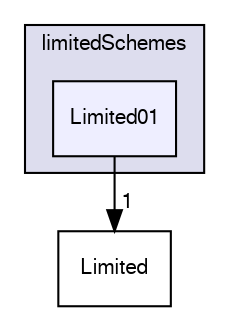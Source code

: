 digraph "src/finiteVolume/interpolation/surfaceInterpolation/limitedSchemes/Limited01" {
  bgcolor=transparent;
  compound=true
  node [ fontsize="10", fontname="FreeSans"];
  edge [ labelfontsize="10", labelfontname="FreeSans"];
  subgraph clusterdir_3b094e1ce2b3f641da0071aec2c4e694 {
    graph [ bgcolor="#ddddee", pencolor="black", label="limitedSchemes" fontname="FreeSans", fontsize="10", URL="dir_3b094e1ce2b3f641da0071aec2c4e694.html"]
  dir_abf702b5ae803b4aa70706d427b0cd55 [shape=box, label="Limited01", style="filled", fillcolor="#eeeeff", pencolor="black", URL="dir_abf702b5ae803b4aa70706d427b0cd55.html"];
  }
  dir_0b07bc20f8b30bdca085af541cf06612 [shape=box label="Limited" URL="dir_0b07bc20f8b30bdca085af541cf06612.html"];
  dir_abf702b5ae803b4aa70706d427b0cd55->dir_0b07bc20f8b30bdca085af541cf06612 [headlabel="1", labeldistance=1.5 headhref="dir_001026_001025.html"];
}
